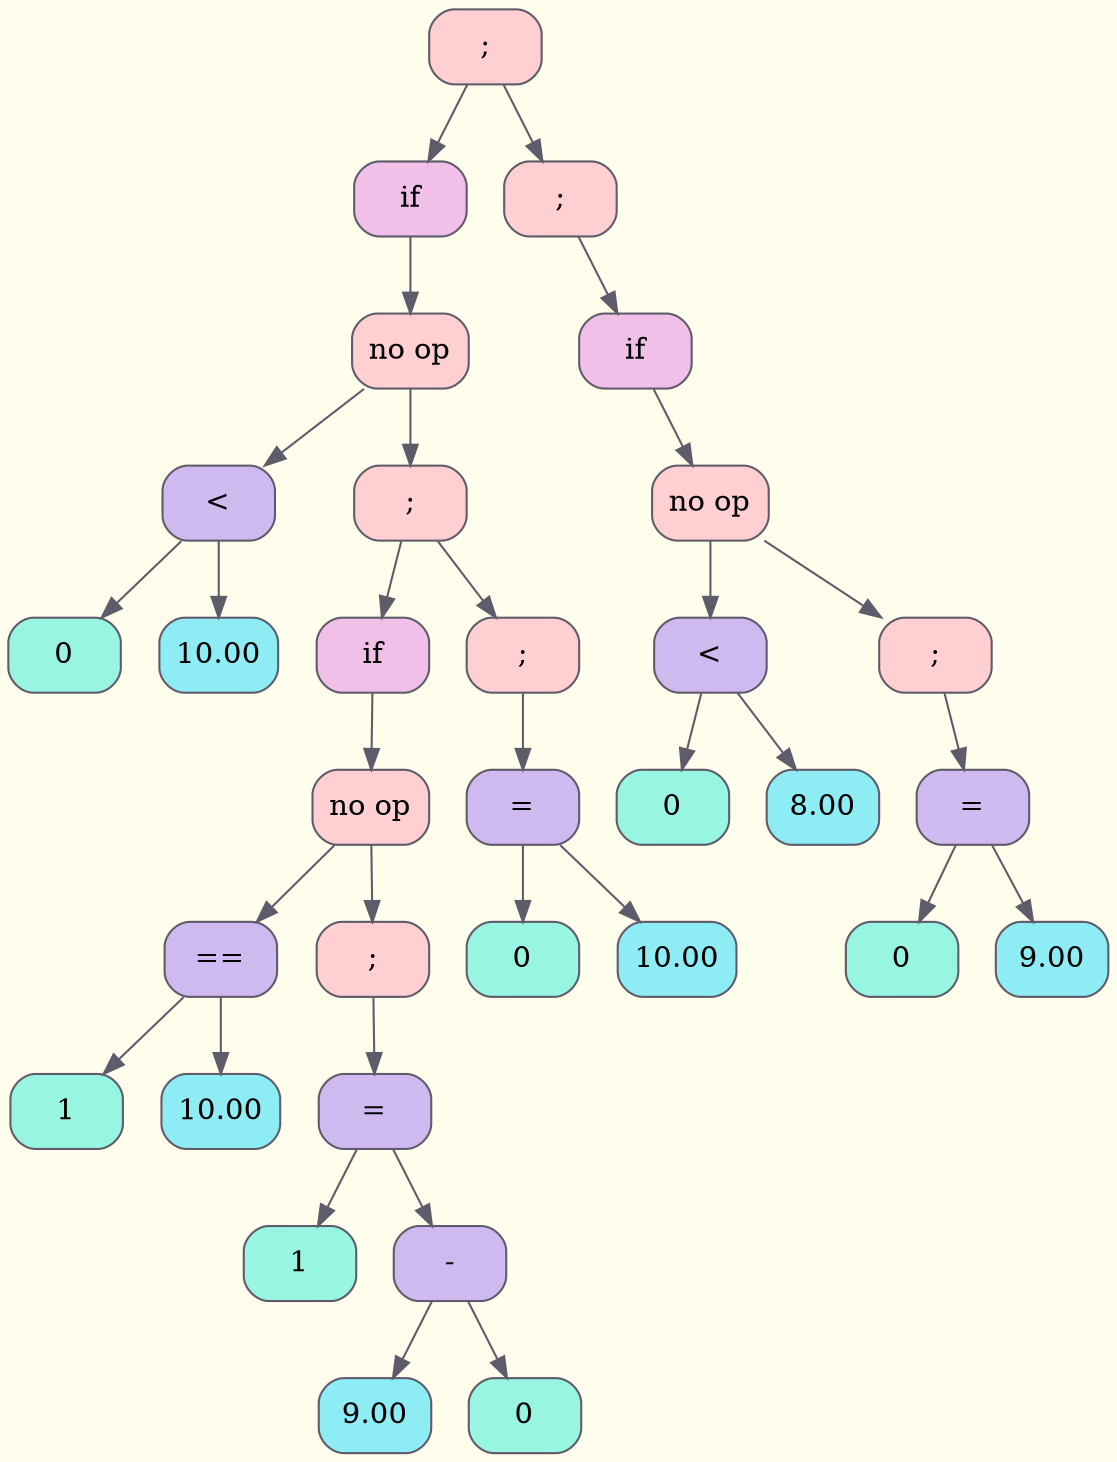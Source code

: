 digraph Tree {
	rankdir = TB;
	node [shape = record];
	edge [color = "#5F5B6A"];
	bgcolor = "#FFFEEC";
	node0x5e81530fff50 [color = "#5F5B6A", shape = Mrecord, style = filled, fillcolor = "#FFCFD2", label = "{;}"];
		node0x5e81530fff50 -> node0x5e81530fff80
	node0x5e81530fff80 [color = "#5F5B6A", shape = Mrecord, style = filled, fillcolor = "#F1C0E8", label = "{if}"];
		node0x5e81530fff80 -> node0x5e81530fffb0
	node0x5e81530fffb0 [color = "#5F5B6A", shape = Mrecord, style = filled, fillcolor = "#FFCFD2", label = "{no op}"];
		node0x5e81530fffb0 -> node0x5e81530fffe0
	node0x5e81530fffe0 [color = "#5F5B6A", shape = Mrecord, style = filled, fillcolor = "#CFBAF0", label = "{&lt;}"];
		node0x5e81530fffe0 -> node0x5e8153100010
	node0x5e8153100010 [color = "#5F5B6A", shape = Mrecord, style = filled, fillcolor = "#98F5E1", label = "{0}"];
		node0x5e81530fffe0 -> node0x5e8153100040
	node0x5e8153100040 [color = "#5F5B6A", shape = Mrecord, style = filled, fillcolor = "#8EECF5", label = "{10.00}"];
		node0x5e81530fffb0 -> node0x5e8153100070
	node0x5e8153100070 [color = "#5F5B6A", shape = Mrecord, style = filled, fillcolor = "#FFCFD2", label = "{;}"];
		node0x5e8153100070 -> node0x5e81531000a0
	node0x5e81531000a0 [color = "#5F5B6A", shape = Mrecord, style = filled, fillcolor = "#F1C0E8", label = "{if}"];
		node0x5e81531000a0 -> node0x5e81531000d0
	node0x5e81531000d0 [color = "#5F5B6A", shape = Mrecord, style = filled, fillcolor = "#FFCFD2", label = "{no op}"];
		node0x5e81531000d0 -> node0x5e8153100100
	node0x5e8153100100 [color = "#5F5B6A", shape = Mrecord, style = filled, fillcolor = "#CFBAF0", label = "{==}"];
		node0x5e8153100100 -> node0x5e8153100130
	node0x5e8153100130 [color = "#5F5B6A", shape = Mrecord, style = filled, fillcolor = "#98F5E1", label = "{1}"];
		node0x5e8153100100 -> node0x5e8153100160
	node0x5e8153100160 [color = "#5F5B6A", shape = Mrecord, style = filled, fillcolor = "#8EECF5", label = "{10.00}"];
		node0x5e81531000d0 -> node0x5e8153100190
	node0x5e8153100190 [color = "#5F5B6A", shape = Mrecord, style = filled, fillcolor = "#FFCFD2", label = "{;}"];
		node0x5e8153100190 -> node0x5e81531001c0
	node0x5e81531001c0 [color = "#5F5B6A", shape = Mrecord, style = filled, fillcolor = "#CFBAF0", label = "{=}"];
		node0x5e81531001c0 -> node0x5e81531001f0
	node0x5e81531001f0 [color = "#5F5B6A", shape = Mrecord, style = filled, fillcolor = "#98F5E1", label = "{1}"];
		node0x5e81531001c0 -> node0x5e8153100220
	node0x5e8153100220 [color = "#5F5B6A", shape = Mrecord, style = filled, fillcolor = "#CFBAF0", label = "{-}"];
		node0x5e8153100220 -> node0x5e8153100250
	node0x5e8153100250 [color = "#5F5B6A", shape = Mrecord, style = filled, fillcolor = "#8EECF5", label = "{9.00}"];
		node0x5e8153100220 -> node0x5e8153100280
	node0x5e8153100280 [color = "#5F5B6A", shape = Mrecord, style = filled, fillcolor = "#98F5E1", label = "{0}"];
		node0x5e8153100070 -> node0x5e81531002b0
	node0x5e81531002b0 [color = "#5F5B6A", shape = Mrecord, style = filled, fillcolor = "#FFCFD2", label = "{;}"];
		node0x5e81531002b0 -> node0x5e81531002e0
	node0x5e81531002e0 [color = "#5F5B6A", shape = Mrecord, style = filled, fillcolor = "#CFBAF0", label = "{=}"];
		node0x5e81531002e0 -> node0x5e8153100310
	node0x5e8153100310 [color = "#5F5B6A", shape = Mrecord, style = filled, fillcolor = "#98F5E1", label = "{0}"];
		node0x5e81531002e0 -> node0x5e8153100340
	node0x5e8153100340 [color = "#5F5B6A", shape = Mrecord, style = filled, fillcolor = "#8EECF5", label = "{10.00}"];
		node0x5e81530fff50 -> node0x5e8153100370
	node0x5e8153100370 [color = "#5F5B6A", shape = Mrecord, style = filled, fillcolor = "#FFCFD2", label = "{;}"];
		node0x5e8153100370 -> node0x5e81531003a0
	node0x5e81531003a0 [color = "#5F5B6A", shape = Mrecord, style = filled, fillcolor = "#F1C0E8", label = "{if}"];
		node0x5e81531003a0 -> node0x5e81531003d0
	node0x5e81531003d0 [color = "#5F5B6A", shape = Mrecord, style = filled, fillcolor = "#FFCFD2", label = "{no op}"];
		node0x5e81531003d0 -> node0x5e8153100400
	node0x5e8153100400 [color = "#5F5B6A", shape = Mrecord, style = filled, fillcolor = "#CFBAF0", label = "{&lt;}"];
		node0x5e8153100400 -> node0x5e8153100430
	node0x5e8153100430 [color = "#5F5B6A", shape = Mrecord, style = filled, fillcolor = "#98F5E1", label = "{0}"];
		node0x5e8153100400 -> node0x5e8153100460
	node0x5e8153100460 [color = "#5F5B6A", shape = Mrecord, style = filled, fillcolor = "#8EECF5", label = "{8.00}"];
		node0x5e81531003d0 -> node0x5e8153100490
	node0x5e8153100490 [color = "#5F5B6A", shape = Mrecord, style = filled, fillcolor = "#FFCFD2", label = "{;}"];
		node0x5e8153100490 -> node0x5e81531004c0
	node0x5e81531004c0 [color = "#5F5B6A", shape = Mrecord, style = filled, fillcolor = "#CFBAF0", label = "{=}"];
		node0x5e81531004c0 -> node0x5e81531004f0
	node0x5e81531004f0 [color = "#5F5B6A", shape = Mrecord, style = filled, fillcolor = "#98F5E1", label = "{0}"];
		node0x5e81531004c0 -> node0x5e8153100520
	node0x5e8153100520 [color = "#5F5B6A", shape = Mrecord, style = filled, fillcolor = "#8EECF5", label = "{9.00}"];
}
